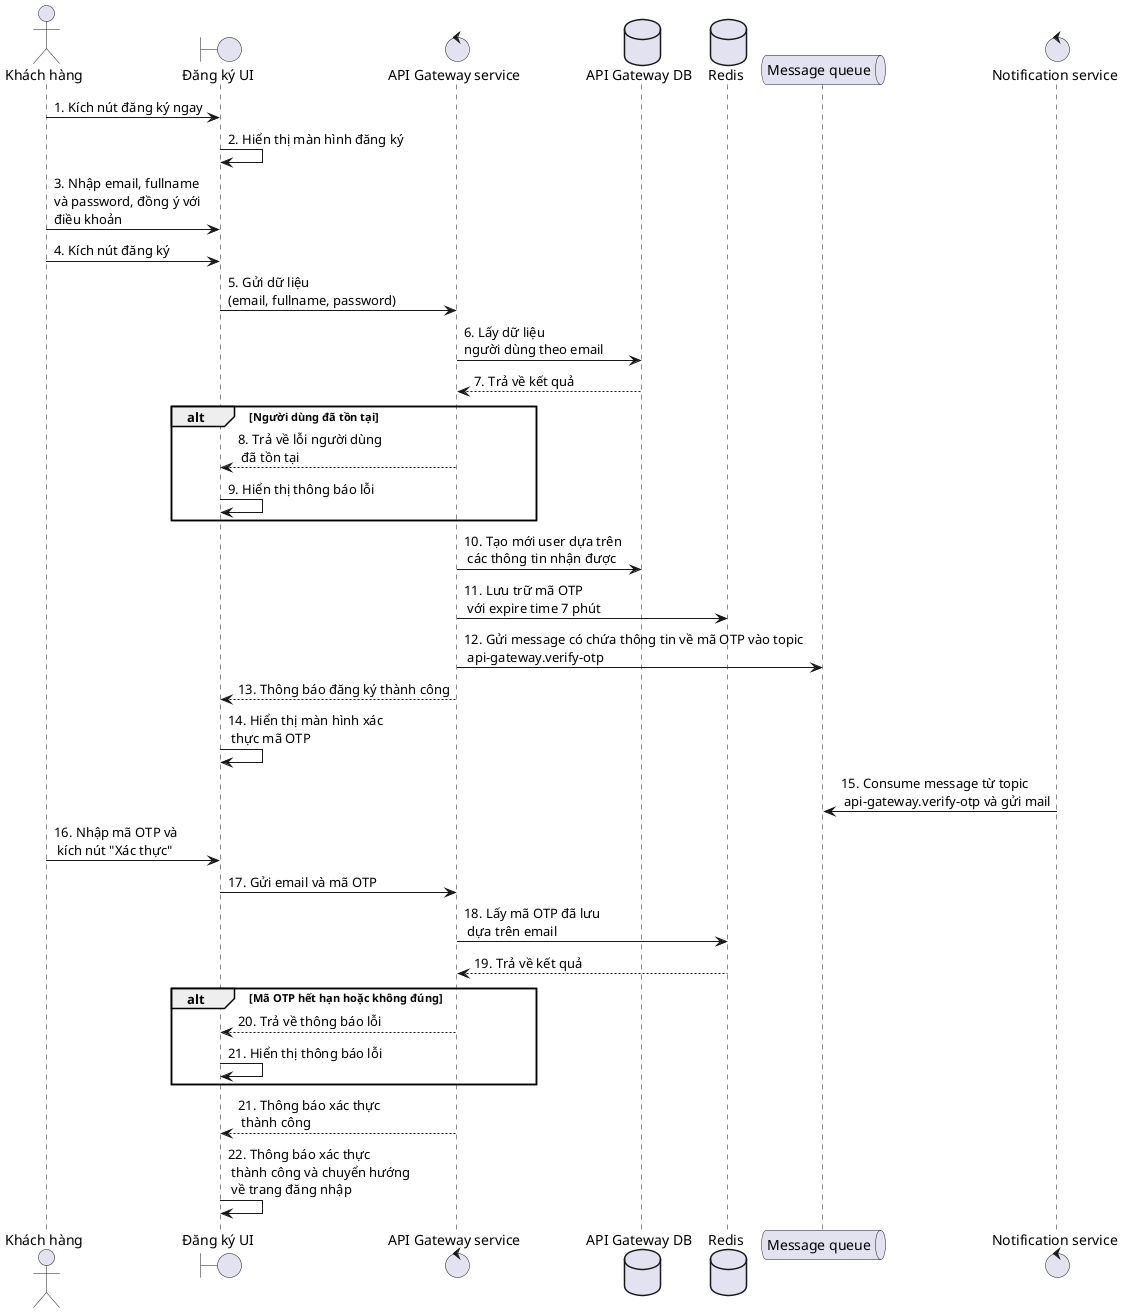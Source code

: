 @startuml

actor "Khách hàng" as kh
boundary "Đăng ký UI" as ui
control "API Gateway service" as service
database "API Gateway DB" as db
database "Redis" as redis
queue "Message queue" as msgqueue
control "Notification service" as notiservice

kh -> ui: 1. Kích nút đăng ký ngay
ui -> ui: 2. Hiển thị màn hình đăng ký
kh -> ui: 3. Nhập email, fullname \nvà password, đồng ý với \nđiều khoản
kh -> ui: 4. Kích nút đăng ký
ui -> service: 5. Gửi dữ liệu \n(email, fullname, password)
service -> db: 6. Lấy dữ liệu \nngười dùng theo email
db --> service: 7. Trả về kết quả

alt Người dùng đã tồn tại
    service --> ui: 8. Trả về lỗi người dùng\n đã tồn tại
    ui -> ui: 9. Hiển thị thông báo lỗi
end

service -> db: 10. Tạo mới user dựa trên \n các thông tin nhận được
service -> redis: 11. Lưu trữ mã OTP \n với expire time 7 phút
service -> msgqueue: 12. Gửi message có chứa thông tin về mã OTP vào topic \n api-gateway.verify-otp
service --> ui: 13. Thông báo đăng ký thành công
ui -> ui: 14. Hiển thị màn hình xác\n thực mã OTP
notiservice -> msgqueue: 15. Consume message từ topic \n api-gateway.verify-otp và gửi mail
kh -> ui: 16. Nhập mã OTP và \n kích nút "Xác thực"
ui -> service: 17. Gửi email và mã OTP
service -> redis: 18. Lấy mã OTP đã lưu \n dựa trên email
redis --> service: 19. Trả về kết quả

alt Mã OTP hết hạn hoặc không đúng
    service --> ui: 20. Trả về thông báo lỗi
    ui -> ui: 21. Hiển thị thông báo lỗi
end

service --> ui: 21. Thông báo xác thực \n thành công
ui -> ui: 22. Thông báo xác thực \n thành công và chuyển hướng \n về trang đăng nhập
@enduml
